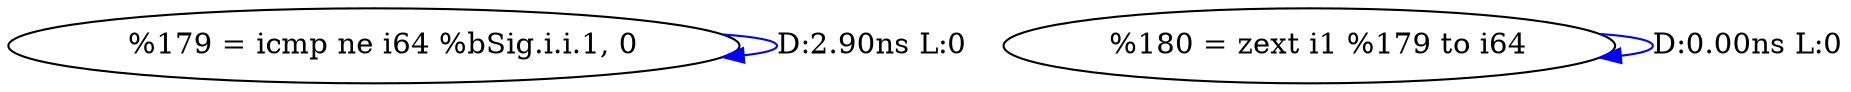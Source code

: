 digraph {
Node0x34691e0[label="  %179 = icmp ne i64 %bSig.i.i.1, 0"];
Node0x34691e0 -> Node0x34691e0[label="D:2.90ns L:0",color=blue];
Node0x34692c0[label="  %180 = zext i1 %179 to i64"];
Node0x34692c0 -> Node0x34692c0[label="D:0.00ns L:0",color=blue];
}
